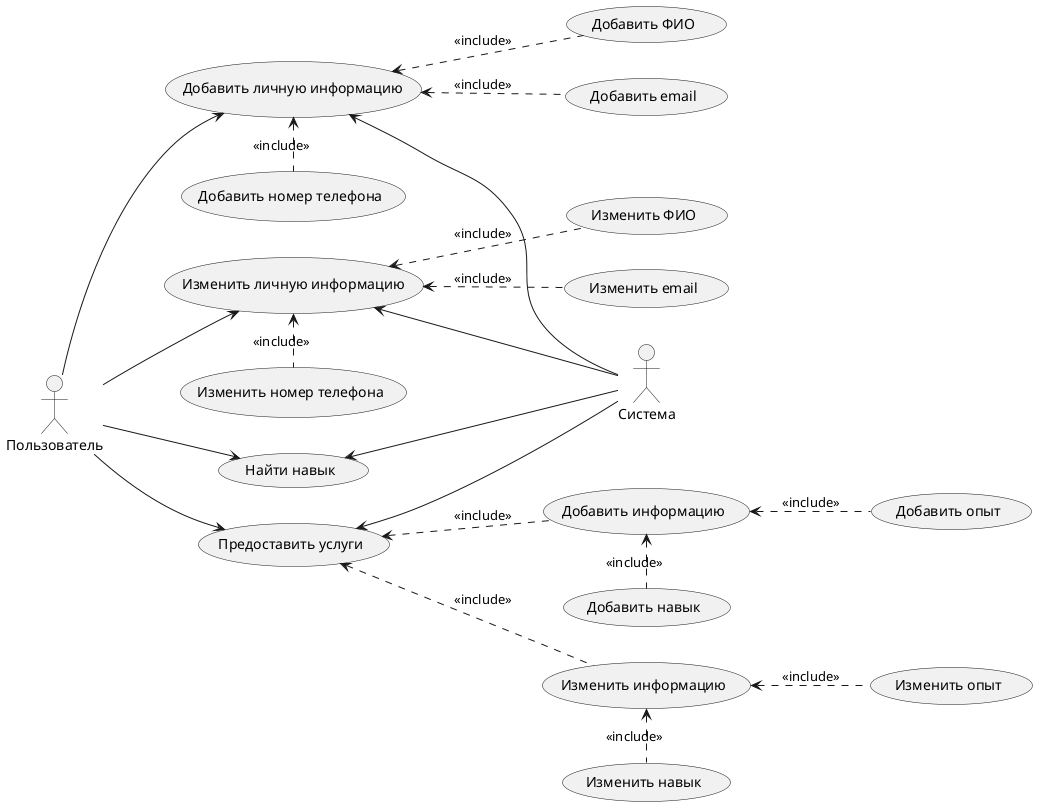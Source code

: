 @startuml
left to right direction
actor Пользователь as user

    usecase "Добавить личную информацию" as indINf
    usecase "Изменить личную информацию" as indChg
    usecase "Найти навык" as fSkill
    usecase  "Предоставить услуги" as Usl

    usecase "Добавить номер телефона" as addPhone
    usecase "Добавить ФИО" as addFIO
    usecase "Добавить email" as addEmail

    usecase "Изменить номер телефона" as chgPhone
    usecase "Изменить ФИО" as chgFIO
    usecase "Изменить email" as chgEmail

    usecase "Добавить информацию" as addProfInf

    usecase "Добавить навык" as addSkill
    usecase "Добавить опыт" as addPro

    usecase "Изменить информацию" as chgProfInf

    usecase "Изменить навык" as chgSkill
    usecase "Изменить опыт" as chgPro

user --> indINf
user--> indChg
user --> fSkill
user --> Usl

indINf <-- Система
indChg <-- Система
fSkill <-- Система
Usl <-- Система

indINf <. addPhone : <<include>>
indINf <.. addFIO : <<include>>
indINf <.. addEmail : <<include>>

indChg <. chgPhone : <<include>>
indChg <.. chgFIO : <<include>>
indChg <.. chgEmail : <<include>>

Usl <.. addProfInf : <<include>>
Usl <.. chgProfInf : <<include>>

addProfInf <. addSkill : <<include>>
addProfInf <.. addPro : <<include>>

chgProfInf <. chgSkill : <<include>>
chgProfInf <.. chgPro : <<include>>

@enduml









